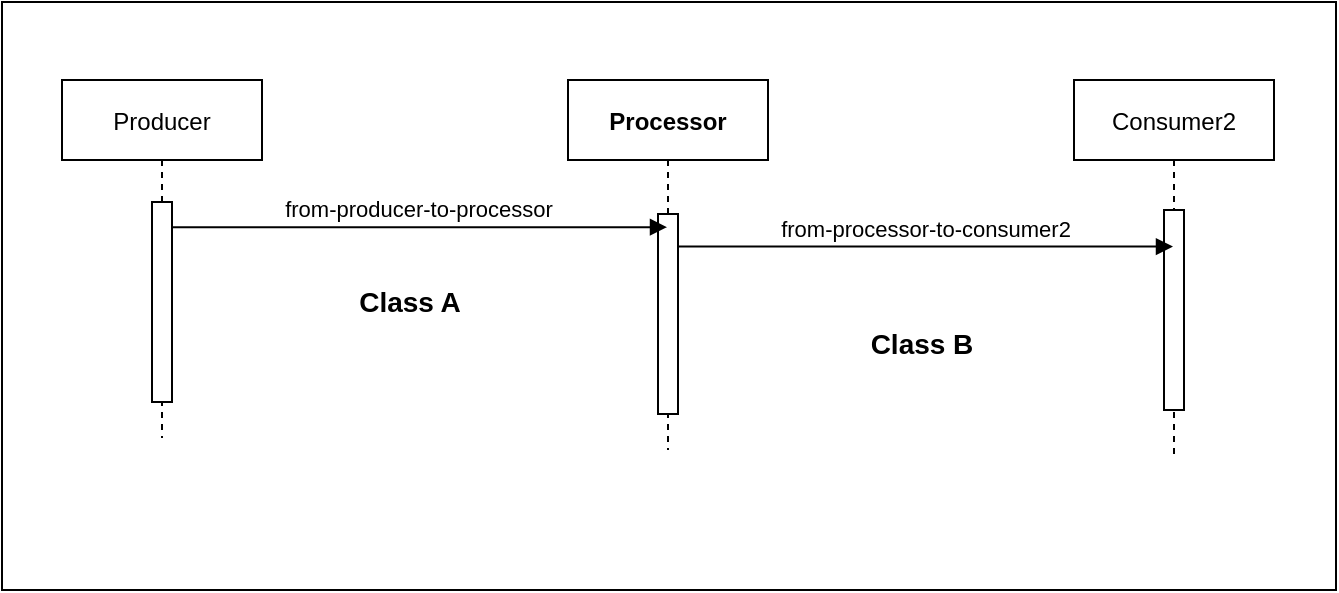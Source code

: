 <mxfile version="19.0.3" type="device"><diagram id="kgpKYQtTHZ0yAKxKKP6v" name="Page-1"><mxGraphModel dx="1164" dy="822" grid="0" gridSize="10" guides="1" tooltips="1" connect="1" arrows="1" fold="1" page="1" pageScale="1" pageWidth="850" pageHeight="1100" background="none" math="0" shadow="0"><root><mxCell id="0"/><mxCell id="1" parent="0"/><mxCell id="JHsV2NFq5EFVDBlmEFgw-1" value="" style="rounded=0;whiteSpace=wrap;html=1;" vertex="1" parent="1"><mxGeometry x="111" y="41" width="667" height="294" as="geometry"/></mxCell><mxCell id="3nuBFxr9cyL0pnOWT2aG-1" value="Producer" style="shape=umlLifeline;perimeter=lifelinePerimeter;container=1;collapsible=0;recursiveResize=0;rounded=0;shadow=0;strokeWidth=1;fontColor=#000000;fillColor=#FFFFFF;strokeColor=#000000;" parent="1" vertex="1"><mxGeometry x="141" y="80" width="100" height="179" as="geometry"/></mxCell><mxCell id="3nuBFxr9cyL0pnOWT2aG-2" value="" style="points=[];perimeter=orthogonalPerimeter;rounded=0;shadow=0;strokeWidth=1;" parent="3nuBFxr9cyL0pnOWT2aG-1" vertex="1"><mxGeometry x="45" y="61" width="10" height="100" as="geometry"/></mxCell><mxCell id="-zhrJO1nuz--op9bAYF--4" value="Processor" style="shape=umlLifeline;perimeter=lifelinePerimeter;container=1;collapsible=0;recursiveResize=0;rounded=0;shadow=0;strokeWidth=1;fontStyle=1" parent="1" vertex="1"><mxGeometry x="394" y="80" width="100" height="185" as="geometry"/></mxCell><mxCell id="-zhrJO1nuz--op9bAYF--5" value="" style="points=[];perimeter=orthogonalPerimeter;rounded=0;shadow=0;strokeWidth=1;" parent="-zhrJO1nuz--op9bAYF--4" vertex="1"><mxGeometry x="45" y="67" width="10" height="100" as="geometry"/></mxCell><mxCell id="-zhrJO1nuz--op9bAYF--6" value="Consumer2" style="shape=umlLifeline;perimeter=lifelinePerimeter;container=1;collapsible=0;recursiveResize=0;rounded=0;shadow=0;strokeWidth=1;fontColor=#000000;fillColor=#FFFFFF;strokeColor=#000000;" parent="1" vertex="1"><mxGeometry x="647" y="80" width="100" height="190" as="geometry"/></mxCell><mxCell id="-zhrJO1nuz--op9bAYF--7" value="" style="points=[];perimeter=orthogonalPerimeter;rounded=0;shadow=0;strokeWidth=1;" parent="-zhrJO1nuz--op9bAYF--6" vertex="1"><mxGeometry x="45" y="65" width="10" height="100" as="geometry"/></mxCell><mxCell id="-zhrJO1nuz--op9bAYF--14" value="from-processor-to-consumer2" style="verticalAlign=bottom;endArrow=block;shadow=0;strokeWidth=1;exitX=1;exitY=0.163;exitDx=0;exitDy=0;exitPerimeter=0;" parent="1" source="-zhrJO1nuz--op9bAYF--5" target="-zhrJO1nuz--op9bAYF--6" edge="1"><mxGeometry relative="1" as="geometry"><mxPoint x="580" y="240" as="sourcePoint"/><mxPoint x="705" y="240.0" as="targetPoint"/></mxGeometry></mxCell><mxCell id="R4Rg5na6bqBQ3S4XxZWp-3" value="&lt;b&gt;Class A&lt;/b&gt;" style="text;html=1;strokeColor=none;fillColor=none;align=center;verticalAlign=middle;whiteSpace=wrap;rounded=0;fontSize=14;" parent="1" vertex="1"><mxGeometry x="285" y="176" width="60" height="30" as="geometry"/></mxCell><mxCell id="R4Rg5na6bqBQ3S4XxZWp-5" value="&lt;b&gt;Class B&lt;/b&gt;" style="text;html=1;strokeColor=none;fillColor=none;align=center;verticalAlign=middle;whiteSpace=wrap;rounded=0;fontSize=14;" parent="1" vertex="1"><mxGeometry x="541" y="197" width="60" height="30" as="geometry"/></mxCell><mxCell id="3nuBFxr9cyL0pnOWT2aG-8" value="from-producer-to-processor" style="verticalAlign=bottom;endArrow=block;shadow=0;strokeWidth=1;fillColor=#FFFFFF;exitX=0.95;exitY=0.126;exitDx=0;exitDy=0;exitPerimeter=0;" parent="1" source="3nuBFxr9cyL0pnOWT2aG-2" target="-zhrJO1nuz--op9bAYF--4" edge="1"><mxGeometry relative="1" as="geometry"><mxPoint x="375" y="160" as="sourcePoint"/><mxPoint x="355" y="160.0" as="targetPoint"/></mxGeometry></mxCell></root></mxGraphModel></diagram></mxfile>